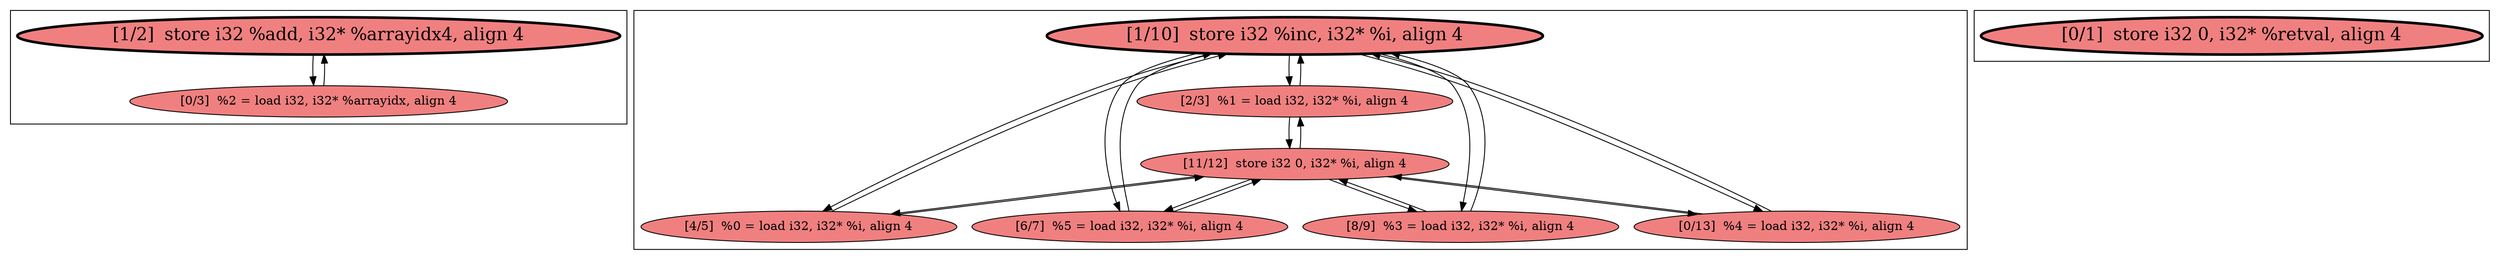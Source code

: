 
digraph G {





subgraph cluster2 {


node32 [penwidth=3.0,fontsize=20,fillcolor=lightcoral,label="[1/2]  store i32 %add, i32* %arrayidx4, align 4",shape=ellipse,style=filled ]
node31 [fillcolor=lightcoral,label="[0/3]  %2 = load i32, i32* %arrayidx, align 4",shape=ellipse,style=filled ]

node31->node32 [ ]
node32->node31 [ ]


}

subgraph cluster0 {


node24 [penwidth=3.0,fontsize=20,fillcolor=lightcoral,label="[1/10]  store i32 %inc, i32* %i, align 4",shape=ellipse,style=filled ]
node26 [fillcolor=lightcoral,label="[2/3]  %1 = load i32, i32* %i, align 4",shape=ellipse,style=filled ]
node29 [fillcolor=lightcoral,label="[8/9]  %3 = load i32, i32* %i, align 4",shape=ellipse,style=filled ]
node23 [fillcolor=lightcoral,label="[0/13]  %4 = load i32, i32* %i, align 4",shape=ellipse,style=filled ]
node25 [fillcolor=lightcoral,label="[11/12]  store i32 0, i32* %i, align 4",shape=ellipse,style=filled ]
node27 [fillcolor=lightcoral,label="[4/5]  %0 = load i32, i32* %i, align 4",shape=ellipse,style=filled ]
node28 [fillcolor=lightcoral,label="[6/7]  %5 = load i32, i32* %i, align 4",shape=ellipse,style=filled ]

node25->node29 [ ]
node29->node25 [ ]
node25->node28 [ ]
node28->node25 [ ]
node24->node26 [ ]
node24->node28 [ ]
node26->node24 [ ]
node25->node26 [ ]
node24->node29 [ ]
node28->node24 [ ]
node29->node24 [ ]
node25->node27 [ ]
node27->node25 [ ]
node24->node27 [ ]
node27->node24 [ ]
node23->node24 [ ]
node26->node25 [ ]
node23->node25 [ ]
node24->node23 [ ]
node25->node23 [ ]


}

subgraph cluster1 {


node30 [penwidth=3.0,fontsize=20,fillcolor=lightcoral,label="[0/1]  store i32 0, i32* %retval, align 4",shape=ellipse,style=filled ]



}

}
